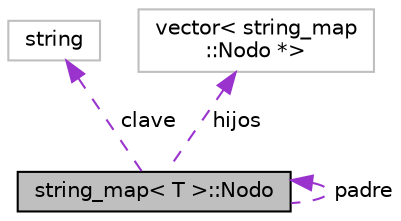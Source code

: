 digraph "string_map&lt; T &gt;::Nodo"
{
  edge [fontname="Helvetica",fontsize="10",labelfontname="Helvetica",labelfontsize="10"];
  node [fontname="Helvetica",fontsize="10",shape=record];
  Node1 [label="string_map\< T \>::Nodo",height=0.2,width=0.4,color="black", fillcolor="grey75", style="filled", fontcolor="black"];
  Node1 -> Node1 [dir="back",color="darkorchid3",fontsize="10",style="dashed",label=" padre" ,fontname="Helvetica"];
  Node2 -> Node1 [dir="back",color="darkorchid3",fontsize="10",style="dashed",label=" clave" ,fontname="Helvetica"];
  Node2 [label="string",height=0.2,width=0.4,color="grey75", fillcolor="white", style="filled"];
  Node3 -> Node1 [dir="back",color="darkorchid3",fontsize="10",style="dashed",label=" hijos" ,fontname="Helvetica"];
  Node3 [label="vector\< string_map\l::Nodo *\>",height=0.2,width=0.4,color="grey75", fillcolor="white", style="filled"];
}
